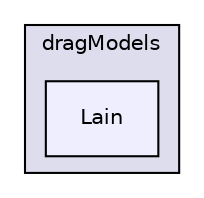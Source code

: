 digraph "applications/solvers/multiphase/twoPhaseEulerFoam/interfacialModels/dragModels/Lain" {
  bgcolor=transparent;
  compound=true
  node [ fontsize="10", fontname="Helvetica"];
  edge [ labelfontsize="10", labelfontname="Helvetica"];
  subgraph clusterdir_c58268a9b7712e9928f15c977fe2c49e {
    graph [ bgcolor="#ddddee", pencolor="black", label="dragModels" fontname="Helvetica", fontsize="10", URL="dir_c58268a9b7712e9928f15c977fe2c49e.html"]
  dir_6d71115f25de379a10967bc42ec44607 [shape=box, label="Lain", style="filled", fillcolor="#eeeeff", pencolor="black", URL="dir_6d71115f25de379a10967bc42ec44607.html"];
  }
}
